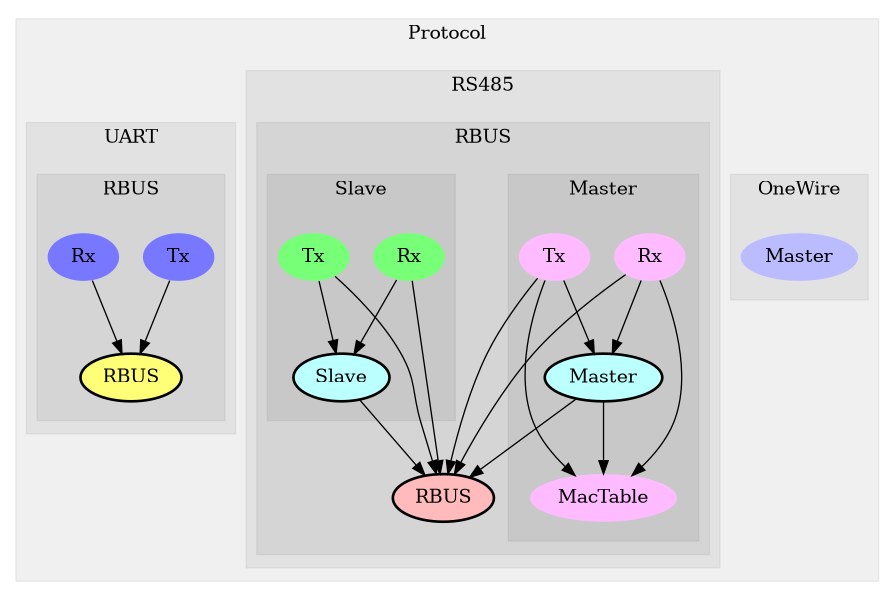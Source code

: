 digraph G {
size="6,4";
ratio="fill";
subgraph cluster_0 {
label="Protocol";
color="#0000000F";
style="filled";
subgraph cluster_1 {
label="OneWire";
color="#0000000F";
style="filled";
u0[label="Master",style="filled",fillcolor="#bbbbff",penwidth="0"];

}
subgraph cluster_2 {
label="RS485";
color="#0000000F";
style="filled";
subgraph cluster_3 {
label="RBUS";
color="#0000000F";
style="filled";
u11[label="RBUS",style="filled,bold",fillcolor="#ffbbbb"];
subgraph cluster_4 {
label="Master";
color="#0000000F";
style="filled";
u5[label="Master",style="filled,bold",fillcolor="#bbffff"];
u8[label="Tx",style="filled",fillcolor="#ffbbff",penwidth="0"];
u9[label="Rx",style="filled",fillcolor="#ffbbff",penwidth="0"];
u10[label="MacTable",style="filled",fillcolor="#ffbbff",penwidth="0"];

}
subgraph cluster_5 {
label="Slave";
color="#0000000F";
style="filled";
u4[label="Slave",style="filled,bold",fillcolor="#bbffff"];
u6[label="Tx",style="filled",fillcolor="#77ff77",penwidth="0"];
u7[label="Rx",style="filled",fillcolor="#77ff77",penwidth="0"];

}

}

}
subgraph cluster_6 {
label="UART";
color="#0000000F";
style="filled";
subgraph cluster_7 {
label="RBUS";
color="#0000000F";
style="filled";
u3[label="RBUS",style="filled,bold",fillcolor="#ffff77"];
u1[label="Tx",style="filled",fillcolor="#7777ff",penwidth="0"];
u2[label="Rx",style="filled",fillcolor="#7777ff",penwidth="0"];

}

}

}
u1 -> u3;
u2 -> u3;
u4 -> u11;
u5 -> u10;
u5 -> u11;
u6 -> u4;
u6 -> u11;
u7 -> u4;
u7 -> u11;
u8 -> u5;
u8 -> u10;
u8 -> u11;
u9 -> u5;
u9 -> u10;
u9 -> u11;

}
